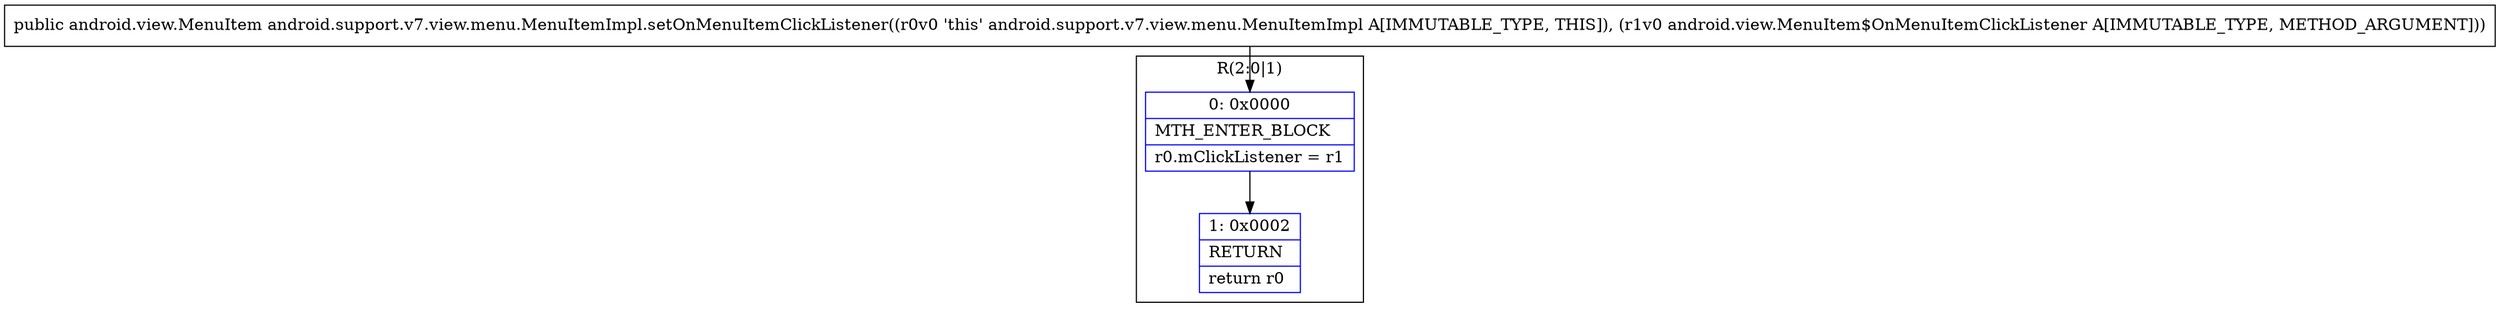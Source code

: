 digraph "CFG forandroid.support.v7.view.menu.MenuItemImpl.setOnMenuItemClickListener(Landroid\/view\/MenuItem$OnMenuItemClickListener;)Landroid\/view\/MenuItem;" {
subgraph cluster_Region_1188337618 {
label = "R(2:0|1)";
node [shape=record,color=blue];
Node_0 [shape=record,label="{0\:\ 0x0000|MTH_ENTER_BLOCK\l|r0.mClickListener = r1\l}"];
Node_1 [shape=record,label="{1\:\ 0x0002|RETURN\l|return r0\l}"];
}
MethodNode[shape=record,label="{public android.view.MenuItem android.support.v7.view.menu.MenuItemImpl.setOnMenuItemClickListener((r0v0 'this' android.support.v7.view.menu.MenuItemImpl A[IMMUTABLE_TYPE, THIS]), (r1v0 android.view.MenuItem$OnMenuItemClickListener A[IMMUTABLE_TYPE, METHOD_ARGUMENT])) }"];
MethodNode -> Node_0;
Node_0 -> Node_1;
}

